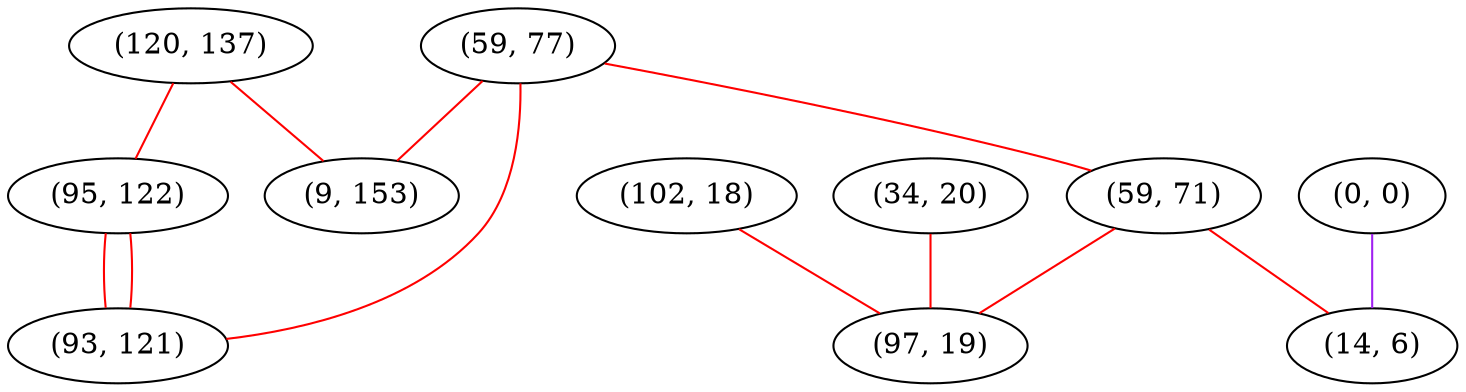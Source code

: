 graph "" {
"(120, 137)";
"(102, 18)";
"(0, 0)";
"(34, 20)";
"(95, 122)";
"(59, 77)";
"(59, 71)";
"(97, 19)";
"(93, 121)";
"(14, 6)";
"(9, 153)";
"(120, 137)" -- "(9, 153)"  [color=red, key=0, weight=1];
"(120, 137)" -- "(95, 122)"  [color=red, key=0, weight=1];
"(102, 18)" -- "(97, 19)"  [color=red, key=0, weight=1];
"(0, 0)" -- "(14, 6)"  [color=purple, key=0, weight=4];
"(34, 20)" -- "(97, 19)"  [color=red, key=0, weight=1];
"(95, 122)" -- "(93, 121)"  [color=red, key=0, weight=1];
"(95, 122)" -- "(93, 121)"  [color=red, key=1, weight=1];
"(59, 77)" -- "(59, 71)"  [color=red, key=0, weight=1];
"(59, 77)" -- "(9, 153)"  [color=red, key=0, weight=1];
"(59, 77)" -- "(93, 121)"  [color=red, key=0, weight=1];
"(59, 71)" -- "(97, 19)"  [color=red, key=0, weight=1];
"(59, 71)" -- "(14, 6)"  [color=red, key=0, weight=1];
}
